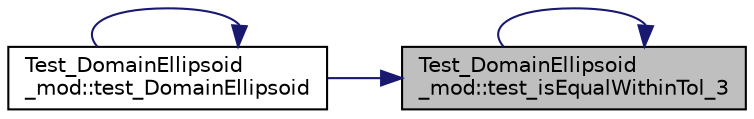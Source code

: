 digraph "Test_DomainEllipsoid_mod::test_isEqualWithinTol_3"
{
 // LATEX_PDF_SIZE
  edge [fontname="Helvetica",fontsize="10",labelfontname="Helvetica",labelfontsize="10"];
  node [fontname="Helvetica",fontsize="10",shape=record];
  rankdir="RL";
  Node1 [label="Test_DomainEllipsoid\l_mod::test_isEqualWithinTol_3",height=0.2,width=0.4,color="black", fillcolor="grey75", style="filled", fontcolor="black",tooltip="Test if isEqual() returns .false. for two domains with different RepMats."];
  Node1 -> Node2 [dir="back",color="midnightblue",fontsize="10",style="solid"];
  Node2 [label="Test_DomainEllipsoid\l_mod::test_DomainEllipsoid",height=0.2,width=0.4,color="black", fillcolor="white", style="filled",URL="$namespaceTest__DomainEllipsoid__mod.html#a874d685879c33503d1b8d76a98a20c87",tooltip=" "];
  Node2 -> Node2 [dir="back",color="midnightblue",fontsize="10",style="solid"];
  Node1 -> Node1 [dir="back",color="midnightblue",fontsize="10",style="solid"];
}
